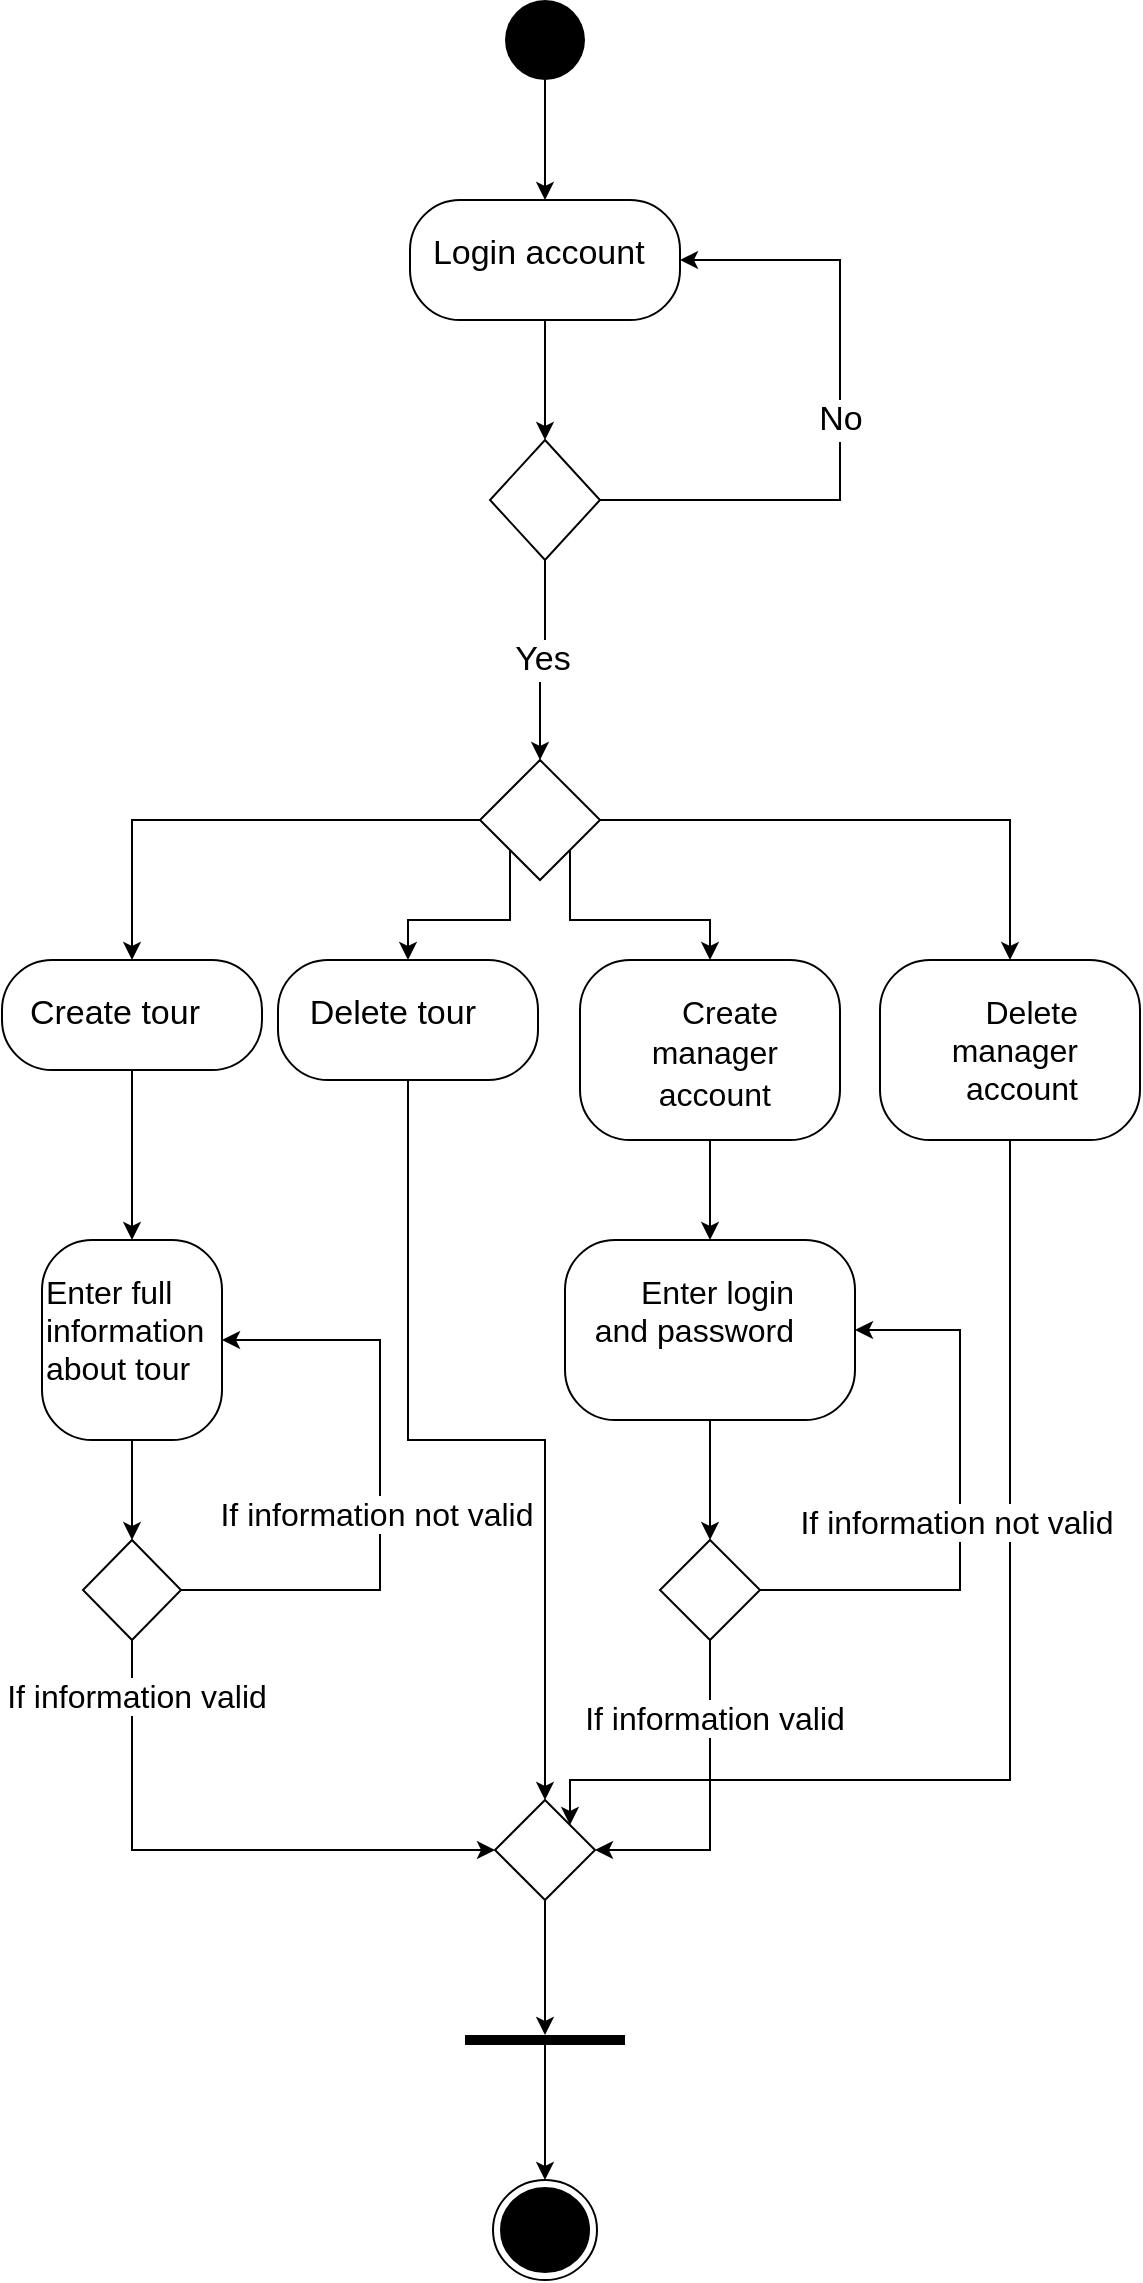 <mxfile version="17.4.0" type="device"><diagram id="L9a8Mpxy4eLcnQmYHvt_" name="Page-1"><mxGraphModel dx="1590" dy="793" grid="1" gridSize="10" guides="1" tooltips="1" connect="1" arrows="1" fold="1" page="1" pageScale="1" pageWidth="827" pageHeight="1169" math="0" shadow="0"><root><mxCell id="0"/><mxCell id="1" parent="0"/><mxCell id="H7PGGOd3ChfXC8e37HFT-3" style="edgeStyle=orthogonalEdgeStyle;rounded=0;orthogonalLoop=1;jettySize=auto;html=1;exitX=0.5;exitY=1;exitDx=0;exitDy=0;entryX=0.5;entryY=0;entryDx=0;entryDy=0;fontSize=17;" parent="1" source="H7PGGOd3ChfXC8e37HFT-1" target="H7PGGOd3ChfXC8e37HFT-2" edge="1"><mxGeometry relative="1" as="geometry"/></mxCell><mxCell id="H7PGGOd3ChfXC8e37HFT-1" value="" style="ellipse;fillColor=#000000;strokeColor=none;" parent="1" vertex="1"><mxGeometry x="402.5" y="40" width="40" height="40" as="geometry"/></mxCell><mxCell id="H7PGGOd3ChfXC8e37HFT-7" style="edgeStyle=orthogonalEdgeStyle;rounded=0;orthogonalLoop=1;jettySize=auto;html=1;exitX=0.5;exitY=1;exitDx=0;exitDy=0;entryX=0.5;entryY=0;entryDx=0;entryDy=0;fontSize=17;" parent="1" source="H7PGGOd3ChfXC8e37HFT-2" target="H7PGGOd3ChfXC8e37HFT-4" edge="1"><mxGeometry relative="1" as="geometry"/></mxCell><mxCell id="H7PGGOd3ChfXC8e37HFT-2" value="&lt;div&gt;&lt;span style=&quot;font-size: 17px&quot;&gt;&amp;nbsp; Login account&lt;/span&gt;&lt;/div&gt;" style="html=1;align=left;verticalAlign=top;rounded=1;absoluteArcSize=1;arcSize=50;dashed=0;spacingTop=10;spacingRight=30;" parent="1" vertex="1"><mxGeometry x="355" y="140" width="135" height="60" as="geometry"/></mxCell><mxCell id="H7PGGOd3ChfXC8e37HFT-5" value="Yes" style="edgeStyle=orthogonalEdgeStyle;rounded=0;orthogonalLoop=1;jettySize=auto;html=1;exitX=0.5;exitY=1;exitDx=0;exitDy=0;fontSize=17;entryX=0.5;entryY=0;entryDx=0;entryDy=0;" parent="1" source="H7PGGOd3ChfXC8e37HFT-4" target="H7PGGOd3ChfXC8e37HFT-8" edge="1"><mxGeometry relative="1" as="geometry"><mxPoint x="420" y="410" as="targetPoint"/></mxGeometry></mxCell><mxCell id="H7PGGOd3ChfXC8e37HFT-6" value="No" style="edgeStyle=orthogonalEdgeStyle;rounded=0;orthogonalLoop=1;jettySize=auto;html=1;exitX=1;exitY=0.5;exitDx=0;exitDy=0;entryX=1;entryY=0.5;entryDx=0;entryDy=0;fontSize=17;" parent="1" source="H7PGGOd3ChfXC8e37HFT-4" target="H7PGGOd3ChfXC8e37HFT-2" edge="1"><mxGeometry relative="1" as="geometry"><Array as="points"><mxPoint x="570" y="290"/><mxPoint x="570" y="170"/></Array></mxGeometry></mxCell><mxCell id="H7PGGOd3ChfXC8e37HFT-4" value="" style="rhombus;fontSize=17;" parent="1" vertex="1"><mxGeometry x="395" y="260" width="55" height="60" as="geometry"/></mxCell><mxCell id="H7PGGOd3ChfXC8e37HFT-13" style="edgeStyle=orthogonalEdgeStyle;rounded=0;orthogonalLoop=1;jettySize=auto;html=1;exitX=0;exitY=0.5;exitDx=0;exitDy=0;fontSize=16;" parent="1" source="H7PGGOd3ChfXC8e37HFT-8" target="H7PGGOd3ChfXC8e37HFT-9" edge="1"><mxGeometry relative="1" as="geometry"/></mxCell><mxCell id="H7PGGOd3ChfXC8e37HFT-14" style="edgeStyle=orthogonalEdgeStyle;rounded=0;orthogonalLoop=1;jettySize=auto;html=1;exitX=0;exitY=1;exitDx=0;exitDy=0;entryX=0.5;entryY=0;entryDx=0;entryDy=0;fontSize=16;" parent="1" source="H7PGGOd3ChfXC8e37HFT-8" target="H7PGGOd3ChfXC8e37HFT-10" edge="1"><mxGeometry relative="1" as="geometry"/></mxCell><mxCell id="H7PGGOd3ChfXC8e37HFT-15" style="edgeStyle=orthogonalEdgeStyle;rounded=0;orthogonalLoop=1;jettySize=auto;html=1;exitX=1;exitY=1;exitDx=0;exitDy=0;fontSize=16;" parent="1" source="H7PGGOd3ChfXC8e37HFT-8" target="H7PGGOd3ChfXC8e37HFT-11" edge="1"><mxGeometry relative="1" as="geometry"/></mxCell><mxCell id="H7PGGOd3ChfXC8e37HFT-16" style="edgeStyle=orthogonalEdgeStyle;rounded=0;orthogonalLoop=1;jettySize=auto;html=1;exitX=1;exitY=0.5;exitDx=0;exitDy=0;fontSize=16;" parent="1" source="H7PGGOd3ChfXC8e37HFT-8" target="H7PGGOd3ChfXC8e37HFT-12" edge="1"><mxGeometry relative="1" as="geometry"/></mxCell><mxCell id="H7PGGOd3ChfXC8e37HFT-8" value="" style="rhombus;fontSize=17;" parent="1" vertex="1"><mxGeometry x="390" y="420" width="60" height="60" as="geometry"/></mxCell><mxCell id="H7PGGOd3ChfXC8e37HFT-18" style="edgeStyle=orthogonalEdgeStyle;rounded=0;orthogonalLoop=1;jettySize=auto;html=1;exitX=0.5;exitY=1;exitDx=0;exitDy=0;entryX=0.5;entryY=0;entryDx=0;entryDy=0;fontSize=16;" parent="1" source="H7PGGOd3ChfXC8e37HFT-9" target="H7PGGOd3ChfXC8e37HFT-17" edge="1"><mxGeometry relative="1" as="geometry"/></mxCell><mxCell id="H7PGGOd3ChfXC8e37HFT-9" value="&amp;nbsp; &amp;nbsp;Create tour" style="html=1;align=right;verticalAlign=top;rounded=1;absoluteArcSize=1;arcSize=50;dashed=0;spacingTop=10;spacingRight=30;fontSize=17;" parent="1" vertex="1"><mxGeometry x="151" y="520" width="130" height="55" as="geometry"/></mxCell><mxCell id="H7PGGOd3ChfXC8e37HFT-36" style="edgeStyle=orthogonalEdgeStyle;rounded=0;orthogonalLoop=1;jettySize=auto;html=1;exitX=0.5;exitY=1;exitDx=0;exitDy=0;fontSize=16;" parent="1" source="H7PGGOd3ChfXC8e37HFT-10" target="H7PGGOd3ChfXC8e37HFT-22" edge="1"><mxGeometry relative="1" as="geometry"/></mxCell><mxCell id="H7PGGOd3ChfXC8e37HFT-10" value="&lt;div&gt;&lt;span&gt;&amp;nbsp;Delete tour&lt;/span&gt;&lt;/div&gt;" style="html=1;align=right;verticalAlign=top;rounded=1;absoluteArcSize=1;arcSize=50;dashed=0;spacingTop=10;spacingRight=30;fontSize=17;" parent="1" vertex="1"><mxGeometry x="289" y="520" width="130" height="60" as="geometry"/></mxCell><mxCell id="H7PGGOd3ChfXC8e37HFT-21" style="edgeStyle=orthogonalEdgeStyle;rounded=0;orthogonalLoop=1;jettySize=auto;html=1;exitX=0.5;exitY=1;exitDx=0;exitDy=0;entryX=0.5;entryY=0;entryDx=0;entryDy=0;fontSize=16;" parent="1" source="H7PGGOd3ChfXC8e37HFT-11" target="H7PGGOd3ChfXC8e37HFT-20" edge="1"><mxGeometry relative="1" as="geometry"/></mxCell><mxCell id="H7PGGOd3ChfXC8e37HFT-11" value="&lt;font style=&quot;font-size: 16px&quot;&gt;Create &lt;br&gt;manager &lt;br&gt;&lt;/font&gt;&lt;div style=&quot;text-align: center ; font-size: 16px&quot;&gt;&lt;font style=&quot;font-size: 16px&quot;&gt;account&lt;/font&gt;&lt;/div&gt;" style="html=1;align=right;verticalAlign=top;rounded=1;absoluteArcSize=1;arcSize=50;dashed=0;spacingTop=10;spacingRight=30;fontSize=17;" parent="1" vertex="1"><mxGeometry x="440" y="520" width="130" height="90" as="geometry"/></mxCell><mxCell id="H7PGGOd3ChfXC8e37HFT-37" style="edgeStyle=orthogonalEdgeStyle;rounded=0;orthogonalLoop=1;jettySize=auto;html=1;exitX=0.5;exitY=1;exitDx=0;exitDy=0;entryX=1;entryY=0;entryDx=0;entryDy=0;fontSize=16;" parent="1" source="H7PGGOd3ChfXC8e37HFT-12" target="H7PGGOd3ChfXC8e37HFT-22" edge="1"><mxGeometry relative="1" as="geometry"><Array as="points"><mxPoint x="655" y="930"/><mxPoint x="435" y="930"/></Array></mxGeometry></mxCell><mxCell id="H7PGGOd3ChfXC8e37HFT-12" value="Delete &lt;br&gt;manager &lt;br&gt;account" style="html=1;align=right;verticalAlign=top;rounded=1;absoluteArcSize=1;arcSize=50;dashed=0;spacingTop=10;spacingRight=30;fontSize=16;" parent="1" vertex="1"><mxGeometry x="590" y="520" width="130" height="90" as="geometry"/></mxCell><mxCell id="H7PGGOd3ChfXC8e37HFT-24" style="edgeStyle=orthogonalEdgeStyle;rounded=0;orthogonalLoop=1;jettySize=auto;html=1;exitX=0.5;exitY=1;exitDx=0;exitDy=0;entryX=0.5;entryY=0;entryDx=0;entryDy=0;fontSize=16;" parent="1" source="H7PGGOd3ChfXC8e37HFT-17" target="H7PGGOd3ChfXC8e37HFT-23" edge="1"><mxGeometry relative="1" as="geometry"/></mxCell><mxCell id="H7PGGOd3ChfXC8e37HFT-17" value="&lt;div style=&quot;text-align: justify&quot;&gt;&lt;span&gt;Enter full&lt;/span&gt;&lt;/div&gt;&lt;div style=&quot;text-align: justify&quot;&gt;&lt;span&gt;information&lt;/span&gt;&lt;/div&gt;&lt;div style=&quot;text-align: justify&quot;&gt;&lt;span&gt;about tour&lt;/span&gt;&lt;/div&gt;" style="html=1;align=left;verticalAlign=top;rounded=1;absoluteArcSize=1;arcSize=50;dashed=0;spacingTop=10;spacingRight=30;fontSize=16;" parent="1" vertex="1"><mxGeometry x="171" y="660" width="90" height="100" as="geometry"/></mxCell><mxCell id="H7PGGOd3ChfXC8e37HFT-31" style="edgeStyle=orthogonalEdgeStyle;rounded=0;orthogonalLoop=1;jettySize=auto;html=1;exitX=0.5;exitY=1;exitDx=0;exitDy=0;entryX=0.5;entryY=0;entryDx=0;entryDy=0;fontSize=16;" parent="1" source="H7PGGOd3ChfXC8e37HFT-20" target="H7PGGOd3ChfXC8e37HFT-30" edge="1"><mxGeometry relative="1" as="geometry"/></mxCell><mxCell id="H7PGGOd3ChfXC8e37HFT-20" value="Enter login&lt;br&gt;&lt;div style=&quot;text-align: center&quot;&gt;&lt;span&gt;and password&lt;/span&gt;&lt;/div&gt;" style="html=1;align=right;verticalAlign=top;rounded=1;absoluteArcSize=1;arcSize=50;dashed=0;spacingTop=10;spacingRight=30;fontSize=16;" parent="1" vertex="1"><mxGeometry x="432.5" y="660" width="145" height="90" as="geometry"/></mxCell><mxCell id="H7PGGOd3ChfXC8e37HFT-39" style="edgeStyle=orthogonalEdgeStyle;rounded=0;orthogonalLoop=1;jettySize=auto;html=1;exitX=0.5;exitY=1;exitDx=0;exitDy=0;fontSize=16;" parent="1" source="H7PGGOd3ChfXC8e37HFT-22" target="H7PGGOd3ChfXC8e37HFT-38" edge="1"><mxGeometry relative="1" as="geometry"/></mxCell><mxCell id="H7PGGOd3ChfXC8e37HFT-22" value="" style="rhombus;fontSize=16;" parent="1" vertex="1"><mxGeometry x="397.5" y="940" width="50" height="50" as="geometry"/></mxCell><mxCell id="H7PGGOd3ChfXC8e37HFT-26" style="edgeStyle=orthogonalEdgeStyle;rounded=0;orthogonalLoop=1;jettySize=auto;html=1;exitX=0.5;exitY=1;exitDx=0;exitDy=0;entryX=0;entryY=0.5;entryDx=0;entryDy=0;fontSize=16;" parent="1" source="H7PGGOd3ChfXC8e37HFT-23" target="H7PGGOd3ChfXC8e37HFT-22" edge="1"><mxGeometry relative="1" as="geometry"/></mxCell><mxCell id="H7PGGOd3ChfXC8e37HFT-27" value="If information valid" style="edgeLabel;html=1;align=center;verticalAlign=middle;resizable=0;points=[];fontSize=16;" parent="H7PGGOd3ChfXC8e37HFT-26" vertex="1" connectable="0"><mxGeometry x="-0.804" y="2" relative="1" as="geometry"><mxPoint as="offset"/></mxGeometry></mxCell><mxCell id="H7PGGOd3ChfXC8e37HFT-28" style="edgeStyle=orthogonalEdgeStyle;rounded=0;orthogonalLoop=1;jettySize=auto;html=1;exitX=1;exitY=0.5;exitDx=0;exitDy=0;entryX=1;entryY=0.5;entryDx=0;entryDy=0;fontSize=16;" parent="1" source="H7PGGOd3ChfXC8e37HFT-23" target="H7PGGOd3ChfXC8e37HFT-17" edge="1"><mxGeometry relative="1" as="geometry"><Array as="points"><mxPoint x="340" y="835"/><mxPoint x="340" y="710"/></Array></mxGeometry></mxCell><mxCell id="H7PGGOd3ChfXC8e37HFT-29" value="If information not valid" style="edgeLabel;html=1;align=center;verticalAlign=middle;resizable=0;points=[];fontSize=16;" parent="H7PGGOd3ChfXC8e37HFT-28" vertex="1" connectable="0"><mxGeometry x="-0.087" y="2" relative="1" as="geometry"><mxPoint y="1" as="offset"/></mxGeometry></mxCell><mxCell id="H7PGGOd3ChfXC8e37HFT-23" value="" style="rhombus;fontSize=16;" parent="1" vertex="1"><mxGeometry x="191.5" y="810" width="49" height="50" as="geometry"/></mxCell><mxCell id="H7PGGOd3ChfXC8e37HFT-32" style="edgeStyle=orthogonalEdgeStyle;rounded=0;orthogonalLoop=1;jettySize=auto;html=1;exitX=0.5;exitY=1;exitDx=0;exitDy=0;entryX=1;entryY=0.5;entryDx=0;entryDy=0;fontSize=16;" parent="1" source="H7PGGOd3ChfXC8e37HFT-30" target="H7PGGOd3ChfXC8e37HFT-22" edge="1"><mxGeometry relative="1" as="geometry"/></mxCell><mxCell id="H7PGGOd3ChfXC8e37HFT-33" value="If information valid" style="edgeLabel;html=1;align=center;verticalAlign=middle;resizable=0;points=[];fontSize=16;" parent="H7PGGOd3ChfXC8e37HFT-32" vertex="1" connectable="0"><mxGeometry x="-0.52" y="2" relative="1" as="geometry"><mxPoint as="offset"/></mxGeometry></mxCell><mxCell id="H7PGGOd3ChfXC8e37HFT-34" style="edgeStyle=orthogonalEdgeStyle;rounded=0;orthogonalLoop=1;jettySize=auto;html=1;exitX=1;exitY=0.5;exitDx=0;exitDy=0;entryX=1;entryY=0.5;entryDx=0;entryDy=0;fontSize=16;" parent="1" source="H7PGGOd3ChfXC8e37HFT-30" target="H7PGGOd3ChfXC8e37HFT-20" edge="1"><mxGeometry relative="1" as="geometry"><Array as="points"><mxPoint x="630" y="835"/><mxPoint x="630" y="705"/></Array></mxGeometry></mxCell><mxCell id="H7PGGOd3ChfXC8e37HFT-35" value="If information not valid" style="edgeLabel;html=1;align=center;verticalAlign=middle;resizable=0;points=[];fontSize=16;" parent="H7PGGOd3ChfXC8e37HFT-34" vertex="1" connectable="0"><mxGeometry x="-0.051" y="2" relative="1" as="geometry"><mxPoint as="offset"/></mxGeometry></mxCell><mxCell id="H7PGGOd3ChfXC8e37HFT-30" value="" style="rhombus;fontSize=16;" parent="1" vertex="1"><mxGeometry x="480" y="810" width="50" height="50" as="geometry"/></mxCell><mxCell id="H7PGGOd3ChfXC8e37HFT-41" style="edgeStyle=orthogonalEdgeStyle;rounded=0;orthogonalLoop=1;jettySize=auto;html=1;entryX=0.5;entryY=0;entryDx=0;entryDy=0;fontSize=16;" parent="1" source="H7PGGOd3ChfXC8e37HFT-38" edge="1"><mxGeometry relative="1" as="geometry"><mxPoint x="422.5" y="1130" as="targetPoint"/></mxGeometry></mxCell><mxCell id="H7PGGOd3ChfXC8e37HFT-38" value="" style="html=1;points=[];perimeter=orthogonalPerimeter;fillColor=#000000;strokeColor=none;fontSize=16;rotation=90;" parent="1" vertex="1"><mxGeometry x="420" y="1020" width="5" height="80" as="geometry"/></mxCell><mxCell id="H7PGGOd3ChfXC8e37HFT-42" value="" style="ellipse;html=1;shape=endState;fillColor=#000000;strokeColor=#000000;fontSize=16;" parent="1" vertex="1"><mxGeometry x="396.5" y="1130" width="52" height="50" as="geometry"/></mxCell></root></mxGraphModel></diagram></mxfile>